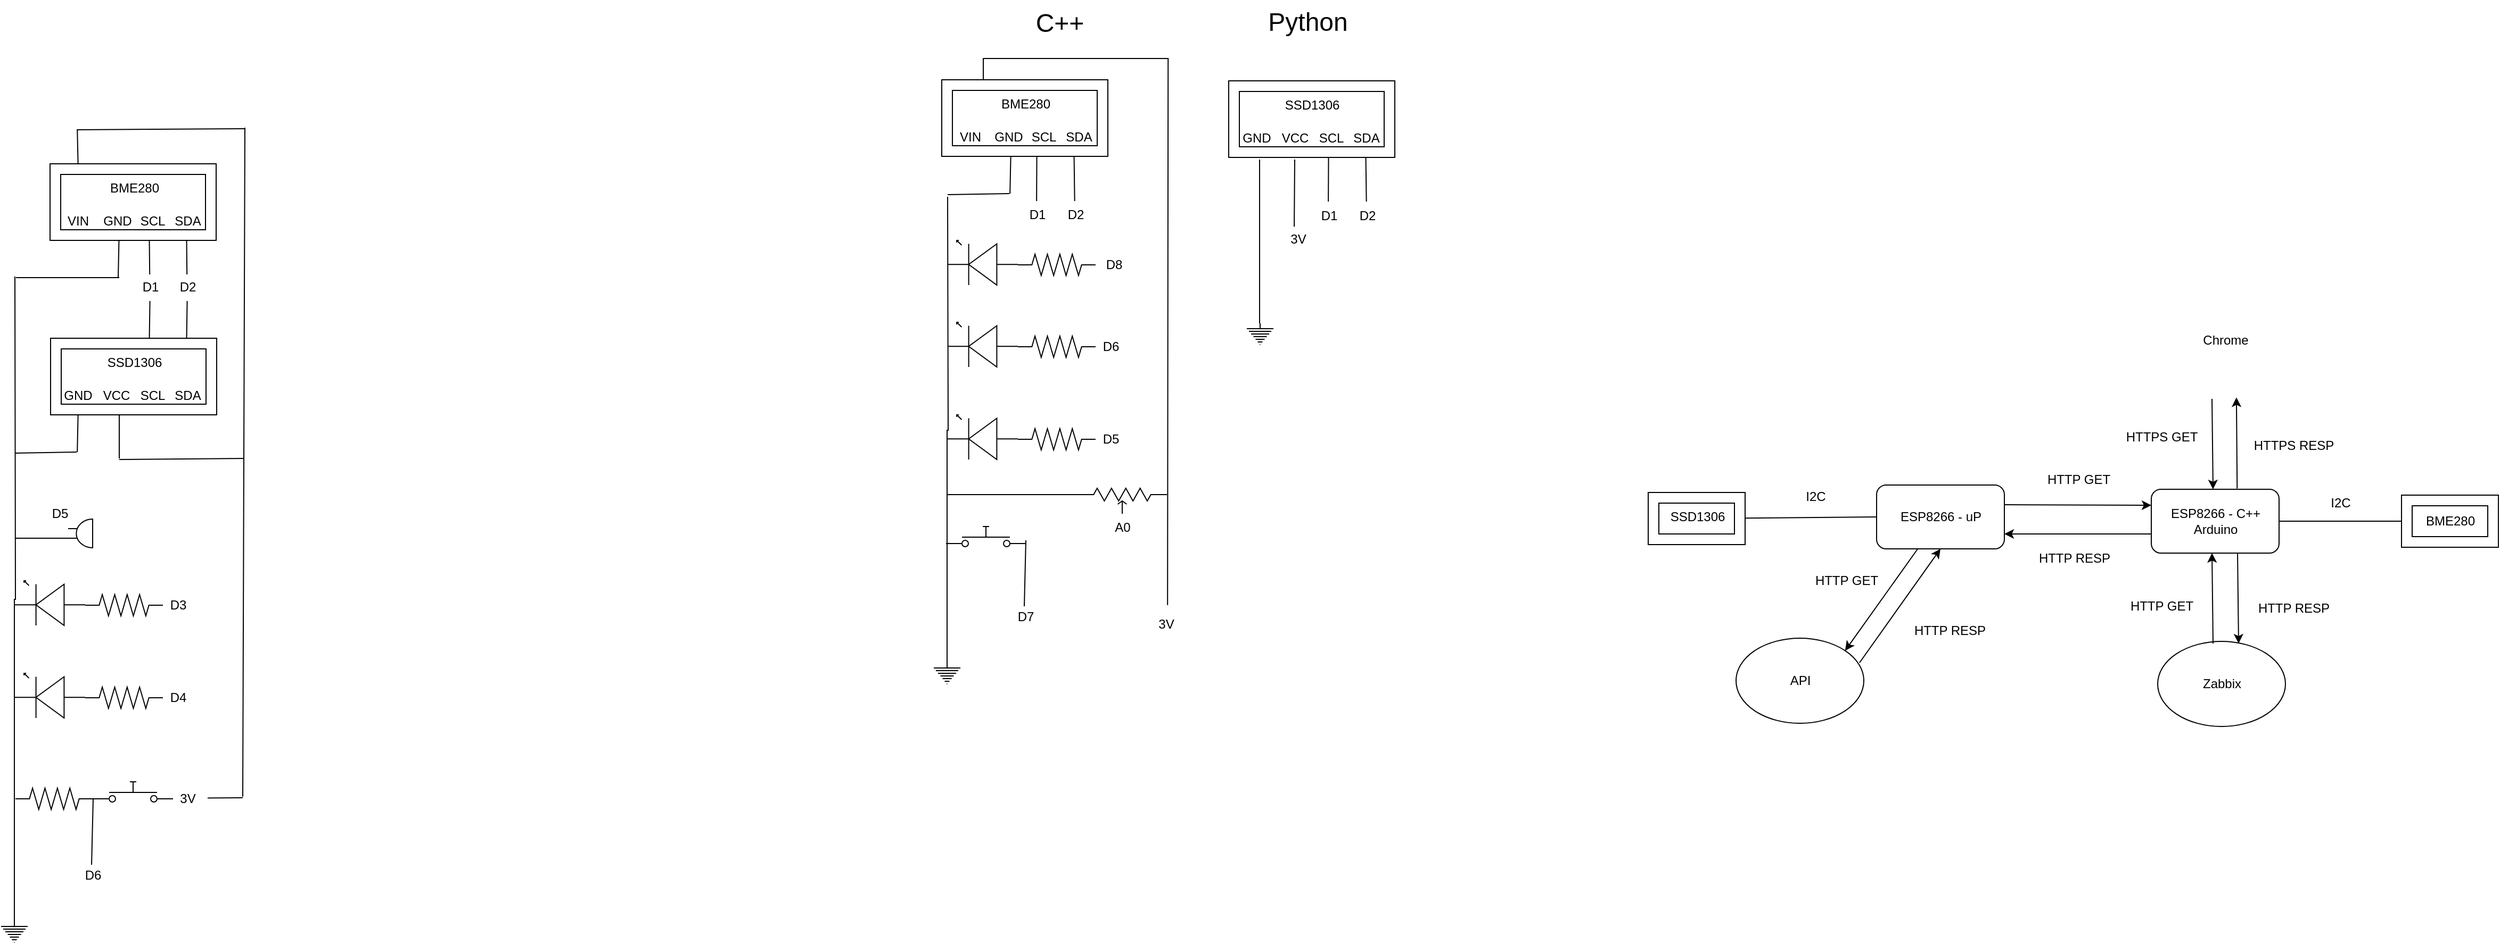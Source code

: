 <mxfile version="22.0.4" type="github" pages="2">
  <diagram name="Page-1" id="lgghI2SxH6OAWCQ2Xz-6">
    <mxGraphModel dx="1818" dy="900" grid="0" gridSize="10" guides="1" tooltips="1" connect="1" arrows="1" fold="1" page="1" pageScale="1" pageWidth="850" pageHeight="1100" math="0" shadow="0">
      <root>
        <mxCell id="0" />
        <mxCell id="1" parent="0" />
        <mxCell id="FiiuQUBPRDf4TyAU9nZG-1" value="" style="pointerEvents=1;verticalLabelPosition=bottom;shadow=0;dashed=0;align=center;html=1;verticalAlign=top;shape=mxgraph.electrical.resistors.resistor_2;" parent="1" vertex="1">
          <mxGeometry x="204.5" y="989" width="73" height="20" as="geometry" />
        </mxCell>
        <mxCell id="FiiuQUBPRDf4TyAU9nZG-2" value="" style="pointerEvents=1;verticalLabelPosition=bottom;shadow=0;dashed=0;align=center;html=1;verticalAlign=top;shape=mxgraph.electrical.resistors.resistor_2;" parent="1" vertex="1">
          <mxGeometry x="270" y="807" width="73" height="20" as="geometry" />
        </mxCell>
        <mxCell id="FiiuQUBPRDf4TyAU9nZG-3" value="" style="pointerEvents=1;verticalLabelPosition=bottom;shadow=0;dashed=0;align=center;html=1;verticalAlign=top;shape=mxgraph.electrical.resistors.resistor_2;" parent="1" vertex="1">
          <mxGeometry x="270" y="894" width="73" height="20" as="geometry" />
        </mxCell>
        <mxCell id="FiiuQUBPRDf4TyAU9nZG-39" style="edgeStyle=orthogonalEdgeStyle;rounded=0;orthogonalLoop=1;jettySize=auto;html=1;endArrow=none;endFill=0;" parent="1" source="FiiuQUBPRDf4TyAU9nZG-5" edge="1">
          <mxGeometry relative="1" as="geometry">
            <mxPoint x="204" y="508" as="targetPoint" />
          </mxGeometry>
        </mxCell>
        <mxCell id="FiiuQUBPRDf4TyAU9nZG-5" value="" style="pointerEvents=1;verticalLabelPosition=bottom;shadow=0;dashed=0;align=center;html=1;verticalAlign=top;shape=mxgraph.electrical.signal_sources.protective_earth;" parent="1" vertex="1">
          <mxGeometry x="191" y="1114" width="25" height="20" as="geometry" />
        </mxCell>
        <mxCell id="FiiuQUBPRDf4TyAU9nZG-7" value="" style="verticalLabelPosition=bottom;shadow=0;dashed=0;align=center;html=1;verticalAlign=top;shape=mxgraph.electrical.opto_electronics.led_1;pointerEvents=1;flipH=1;" parent="1" vertex="1">
          <mxGeometry x="204" y="794" width="66" height="42" as="geometry" />
        </mxCell>
        <mxCell id="FiiuQUBPRDf4TyAU9nZG-8" value="" style="verticalLabelPosition=bottom;shadow=0;dashed=0;align=center;html=1;verticalAlign=top;shape=mxgraph.electrical.opto_electronics.led_1;pointerEvents=1;flipH=1;" parent="1" vertex="1">
          <mxGeometry x="204" y="881" width="66" height="42" as="geometry" />
        </mxCell>
        <mxCell id="FiiuQUBPRDf4TyAU9nZG-9" value="" style="html=1;shape=mxgraph.electrical.electro-mechanical.pushbutton;aspect=fixed;elSwitchState=off;" parent="1" vertex="1">
          <mxGeometry x="277.5" y="983" width="75" height="20" as="geometry" />
        </mxCell>
        <mxCell id="FiiuQUBPRDf4TyAU9nZG-80" style="edgeStyle=orthogonalEdgeStyle;rounded=0;orthogonalLoop=1;jettySize=auto;html=1;exitX=1;exitY=0.665;exitDx=0;exitDy=0;exitPerimeter=0;endArrow=none;endFill=0;" parent="1" source="FiiuQUBPRDf4TyAU9nZG-11" edge="1">
          <mxGeometry relative="1" as="geometry">
            <mxPoint x="204" y="754" as="targetPoint" />
          </mxGeometry>
        </mxCell>
        <mxCell id="FiiuQUBPRDf4TyAU9nZG-11" value="" style="pointerEvents=1;verticalLabelPosition=bottom;shadow=0;dashed=0;align=center;html=1;verticalAlign=top;shape=mxgraph.electrical.electro-mechanical.buzzer;flipH=1;" parent="1" vertex="1">
          <mxGeometry x="254" y="736" width="23" height="27" as="geometry" />
        </mxCell>
        <mxCell id="FiiuQUBPRDf4TyAU9nZG-12" value="" style="verticalLabelPosition=bottom;verticalAlign=top;html=1;shape=mxgraph.basic.frame;dx=10;whiteSpace=wrap;" parent="1" vertex="1">
          <mxGeometry x="237.5" y="566" width="156" height="72" as="geometry" />
        </mxCell>
        <mxCell id="FiiuQUBPRDf4TyAU9nZG-14" value="SSD1306" style="text;html=1;align=center;verticalAlign=middle;resizable=0;points=[];autosize=1;strokeColor=none;fillColor=none;" parent="1" vertex="1">
          <mxGeometry x="281" y="576" width="69" height="26" as="geometry" />
        </mxCell>
        <mxCell id="FiiuQUBPRDf4TyAU9nZG-15" value="GND" style="text;html=1;align=center;verticalAlign=middle;resizable=0;points=[];autosize=1;strokeColor=none;fillColor=none;" parent="1" vertex="1">
          <mxGeometry x="240.5" y="607" width="45" height="26" as="geometry" />
        </mxCell>
        <mxCell id="FiiuQUBPRDf4TyAU9nZG-17" value="VCC" style="text;html=1;align=center;verticalAlign=middle;resizable=0;points=[];autosize=1;strokeColor=none;fillColor=none;" parent="1" vertex="1">
          <mxGeometry x="277.5" y="607" width="43" height="26" as="geometry" />
        </mxCell>
        <mxCell id="FiiuQUBPRDf4TyAU9nZG-18" value="SCL" style="text;html=1;align=center;verticalAlign=middle;resizable=0;points=[];autosize=1;strokeColor=none;fillColor=none;" parent="1" vertex="1">
          <mxGeometry x="312.5" y="607" width="41" height="26" as="geometry" />
        </mxCell>
        <mxCell id="FiiuQUBPRDf4TyAU9nZG-19" value="SDA" style="text;html=1;align=center;verticalAlign=middle;resizable=0;points=[];autosize=1;strokeColor=none;fillColor=none;" parent="1" vertex="1">
          <mxGeometry x="344.5" y="607" width="43" height="26" as="geometry" />
        </mxCell>
        <mxCell id="FiiuQUBPRDf4TyAU9nZG-28" value="" style="verticalLabelPosition=bottom;verticalAlign=top;html=1;shape=mxgraph.basic.frame;dx=10;whiteSpace=wrap;" parent="1" vertex="1">
          <mxGeometry x="237" y="402" width="156" height="72" as="geometry" />
        </mxCell>
        <mxCell id="FiiuQUBPRDf4TyAU9nZG-29" value="BME280" style="text;html=1;align=center;verticalAlign=middle;resizable=0;points=[];autosize=1;strokeColor=none;fillColor=none;" parent="1" vertex="1">
          <mxGeometry x="283.5" y="412" width="64" height="26" as="geometry" />
        </mxCell>
        <mxCell id="FiiuQUBPRDf4TyAU9nZG-30" value="VIN" style="text;html=1;align=center;verticalAlign=middle;resizable=0;points=[];autosize=1;strokeColor=none;fillColor=none;" parent="1" vertex="1">
          <mxGeometry x="244" y="443" width="38" height="26" as="geometry" />
        </mxCell>
        <mxCell id="FiiuQUBPRDf4TyAU9nZG-31" value="GND" style="text;html=1;align=center;verticalAlign=middle;resizable=0;points=[];autosize=1;strokeColor=none;fillColor=none;" parent="1" vertex="1">
          <mxGeometry x="277" y="443" width="45" height="26" as="geometry" />
        </mxCell>
        <mxCell id="FiiuQUBPRDf4TyAU9nZG-32" value="SCL" style="text;html=1;align=center;verticalAlign=middle;resizable=0;points=[];autosize=1;strokeColor=none;fillColor=none;" parent="1" vertex="1">
          <mxGeometry x="312" y="443" width="41" height="26" as="geometry" />
        </mxCell>
        <mxCell id="FiiuQUBPRDf4TyAU9nZG-33" value="SDA" style="text;html=1;align=center;verticalAlign=middle;resizable=0;points=[];autosize=1;strokeColor=none;fillColor=none;" parent="1" vertex="1">
          <mxGeometry x="344" y="443" width="43" height="26" as="geometry" />
        </mxCell>
        <mxCell id="FiiuQUBPRDf4TyAU9nZG-50" value="" style="endArrow=none;html=1;rounded=0;" parent="1" edge="1">
          <mxGeometry width="50" height="50" relative="1" as="geometry">
            <mxPoint x="204" y="674" as="sourcePoint" />
            <mxPoint x="262" y="673" as="targetPoint" />
          </mxGeometry>
        </mxCell>
        <mxCell id="FiiuQUBPRDf4TyAU9nZG-53" value="" style="endArrow=none;html=1;rounded=0;entryX=1;entryY=0.5;entryDx=0;entryDy=0;entryPerimeter=0;" parent="1" target="FiiuQUBPRDf4TyAU9nZG-1" edge="1">
          <mxGeometry width="50" height="50" relative="1" as="geometry">
            <mxPoint x="276" y="1061" as="sourcePoint" />
            <mxPoint x="294" y="1025" as="targetPoint" />
          </mxGeometry>
        </mxCell>
        <mxCell id="FiiuQUBPRDf4TyAU9nZG-54" value="3V" style="text;html=1;align=center;verticalAlign=middle;resizable=0;points=[];autosize=1;strokeColor=none;fillColor=none;" parent="1" vertex="1">
          <mxGeometry x="349" y="986" width="33" height="26" as="geometry" />
        </mxCell>
        <mxCell id="FiiuQUBPRDf4TyAU9nZG-55" value="D6" style="text;html=1;align=center;verticalAlign=middle;resizable=0;points=[];autosize=1;strokeColor=none;fillColor=none;" parent="1" vertex="1">
          <mxGeometry x="260" y="1058" width="33" height="26" as="geometry" />
        </mxCell>
        <mxCell id="FiiuQUBPRDf4TyAU9nZG-56" value="D4" style="text;html=1;align=center;verticalAlign=middle;resizable=0;points=[];autosize=1;strokeColor=none;fillColor=none;" parent="1" vertex="1">
          <mxGeometry x="340" y="891" width="33" height="26" as="geometry" />
        </mxCell>
        <mxCell id="FiiuQUBPRDf4TyAU9nZG-57" value="D3" style="text;html=1;align=center;verticalAlign=middle;resizable=0;points=[];autosize=1;strokeColor=none;fillColor=none;" parent="1" vertex="1">
          <mxGeometry x="340" y="804" width="33" height="26" as="geometry" />
        </mxCell>
        <mxCell id="FiiuQUBPRDf4TyAU9nZG-58" value="D5" style="text;html=1;align=center;verticalAlign=middle;resizable=0;points=[];autosize=1;strokeColor=none;fillColor=none;" parent="1" vertex="1">
          <mxGeometry x="229" y="718" width="33" height="26" as="geometry" />
        </mxCell>
        <mxCell id="FiiuQUBPRDf4TyAU9nZG-59" value="" style="endArrow=none;html=1;rounded=0;entryX=0.158;entryY=1.007;entryDx=0;entryDy=0;entryPerimeter=0;exitX=0.488;exitY=0.037;exitDx=0;exitDy=0;exitPerimeter=0;" parent="1" source="FiiuQUBPRDf4TyAU9nZG-65" edge="1">
          <mxGeometry width="50" height="50" relative="1" as="geometry">
            <mxPoint x="365" y="513" as="sourcePoint" />
            <mxPoint x="365.27" y="473.93" as="targetPoint" />
          </mxGeometry>
        </mxCell>
        <mxCell id="FiiuQUBPRDf4TyAU9nZG-60" value="" style="endArrow=none;html=1;rounded=0;" parent="1" edge="1">
          <mxGeometry width="50" height="50" relative="1" as="geometry">
            <mxPoint x="302" y="680" as="sourcePoint" />
            <mxPoint x="419" y="679" as="targetPoint" />
          </mxGeometry>
        </mxCell>
        <mxCell id="FiiuQUBPRDf4TyAU9nZG-61" value="" style="endArrow=none;html=1;rounded=0;" parent="1" edge="1">
          <mxGeometry width="50" height="50" relative="1" as="geometry">
            <mxPoint x="418" y="997" as="sourcePoint" />
            <mxPoint x="420" y="368" as="targetPoint" />
          </mxGeometry>
        </mxCell>
        <mxCell id="FiiuQUBPRDf4TyAU9nZG-62" value="" style="endArrow=none;html=1;rounded=0;exitX=1.091;exitY=0.471;exitDx=0;exitDy=0;exitPerimeter=0;" parent="1" source="FiiuQUBPRDf4TyAU9nZG-54" edge="1">
          <mxGeometry width="50" height="50" relative="1" as="geometry">
            <mxPoint x="397" y="1013" as="sourcePoint" />
            <mxPoint x="418" y="998" as="targetPoint" />
          </mxGeometry>
        </mxCell>
        <mxCell id="FiiuQUBPRDf4TyAU9nZG-64" value="" style="endArrow=none;html=1;rounded=0;" parent="1" target="FiiuQUBPRDf4TyAU9nZG-65" edge="1">
          <mxGeometry width="50" height="50" relative="1" as="geometry">
            <mxPoint x="365.27" y="566" as="sourcePoint" />
            <mxPoint x="366" y="538" as="targetPoint" />
          </mxGeometry>
        </mxCell>
        <mxCell id="FiiuQUBPRDf4TyAU9nZG-65" value="D2" style="text;html=1;align=center;verticalAlign=middle;resizable=0;points=[];autosize=1;strokeColor=none;fillColor=none;" parent="1" vertex="1">
          <mxGeometry x="349.5" y="505" width="33" height="26" as="geometry" />
        </mxCell>
        <mxCell id="FiiuQUBPRDf4TyAU9nZG-69" value="" style="endArrow=none;html=1;rounded=0;entryX=0.158;entryY=1.007;entryDx=0;entryDy=0;entryPerimeter=0;exitX=0.488;exitY=0.037;exitDx=0;exitDy=0;exitPerimeter=0;" parent="1" source="FiiuQUBPRDf4TyAU9nZG-71" edge="1">
          <mxGeometry width="50" height="50" relative="1" as="geometry">
            <mxPoint x="330" y="513" as="sourcePoint" />
            <mxPoint x="330.27" y="473.93" as="targetPoint" />
          </mxGeometry>
        </mxCell>
        <mxCell id="FiiuQUBPRDf4TyAU9nZG-70" value="" style="endArrow=none;html=1;rounded=0;" parent="1" target="FiiuQUBPRDf4TyAU9nZG-71" edge="1">
          <mxGeometry width="50" height="50" relative="1" as="geometry">
            <mxPoint x="330.27" y="566" as="sourcePoint" />
            <mxPoint x="331" y="538" as="targetPoint" />
          </mxGeometry>
        </mxCell>
        <mxCell id="FiiuQUBPRDf4TyAU9nZG-71" value="D1" style="text;html=1;align=center;verticalAlign=middle;resizable=0;points=[];autosize=1;strokeColor=none;fillColor=none;" parent="1" vertex="1">
          <mxGeometry x="314.5" y="505" width="33" height="26" as="geometry" />
        </mxCell>
        <mxCell id="FiiuQUBPRDf4TyAU9nZG-72" value="" style="endArrow=none;html=1;rounded=0;" parent="1" edge="1">
          <mxGeometry width="50" height="50" relative="1" as="geometry">
            <mxPoint x="262.58" y="673" as="sourcePoint" />
            <mxPoint x="263.31" y="638" as="targetPoint" />
          </mxGeometry>
        </mxCell>
        <mxCell id="FiiuQUBPRDf4TyAU9nZG-73" value="" style="endArrow=none;html=1;rounded=0;" parent="1" edge="1">
          <mxGeometry width="50" height="50" relative="1" as="geometry">
            <mxPoint x="301" y="509" as="sourcePoint" />
            <mxPoint x="301.73" y="474" as="targetPoint" />
          </mxGeometry>
        </mxCell>
        <mxCell id="FiiuQUBPRDf4TyAU9nZG-74" value="" style="endArrow=none;html=1;rounded=0;entryX=0.158;entryY=1.007;entryDx=0;entryDy=0;entryPerimeter=0;" parent="1" edge="1">
          <mxGeometry width="50" height="50" relative="1" as="geometry">
            <mxPoint x="302" y="679" as="sourcePoint" />
            <mxPoint x="302" y="638" as="targetPoint" />
          </mxGeometry>
        </mxCell>
        <mxCell id="FiiuQUBPRDf4TyAU9nZG-77" value="" style="endArrow=none;html=1;rounded=0;" parent="1" edge="1">
          <mxGeometry width="50" height="50" relative="1" as="geometry">
            <mxPoint x="205" y="509" as="sourcePoint" />
            <mxPoint x="302" y="509" as="targetPoint" />
          </mxGeometry>
        </mxCell>
        <mxCell id="FiiuQUBPRDf4TyAU9nZG-78" value="" style="endArrow=none;html=1;rounded=0;entryX=0.158;entryY=1.007;entryDx=0;entryDy=0;entryPerimeter=0;exitX=0.488;exitY=0.037;exitDx=0;exitDy=0;exitPerimeter=0;" parent="1" edge="1">
          <mxGeometry width="50" height="50" relative="1" as="geometry">
            <mxPoint x="263.33" y="402" as="sourcePoint" />
            <mxPoint x="262.6" y="369.93" as="targetPoint" />
          </mxGeometry>
        </mxCell>
        <mxCell id="FiiuQUBPRDf4TyAU9nZG-79" value="" style="endArrow=none;html=1;rounded=0;" parent="1" edge="1">
          <mxGeometry width="50" height="50" relative="1" as="geometry">
            <mxPoint x="262" y="370" as="sourcePoint" />
            <mxPoint x="420" y="369" as="targetPoint" />
          </mxGeometry>
        </mxCell>
        <mxCell id="IBue0bvTDDikpx1XP0K_-2" value="" style="pointerEvents=1;verticalLabelPosition=bottom;shadow=0;dashed=0;align=center;html=1;verticalAlign=top;shape=mxgraph.electrical.resistors.resistor_2;" parent="1" vertex="1">
          <mxGeometry x="1146" y="564" width="73" height="20" as="geometry" />
        </mxCell>
        <mxCell id="IBue0bvTDDikpx1XP0K_-3" value="" style="pointerEvents=1;verticalLabelPosition=bottom;shadow=0;dashed=0;align=center;html=1;verticalAlign=top;shape=mxgraph.electrical.resistors.resistor_2;" parent="1" vertex="1">
          <mxGeometry x="1146" y="651" width="73" height="20" as="geometry" />
        </mxCell>
        <mxCell id="IBue0bvTDDikpx1XP0K_-4" style="edgeStyle=orthogonalEdgeStyle;rounded=0;orthogonalLoop=1;jettySize=auto;html=1;endArrow=none;endFill=0;" parent="1" source="IBue0bvTDDikpx1XP0K_-5" edge="1">
          <mxGeometry relative="1" as="geometry">
            <mxPoint x="1080" y="433" as="targetPoint" />
          </mxGeometry>
        </mxCell>
        <mxCell id="IBue0bvTDDikpx1XP0K_-5" value="" style="pointerEvents=1;verticalLabelPosition=bottom;shadow=0;dashed=0;align=center;html=1;verticalAlign=top;shape=mxgraph.electrical.signal_sources.protective_earth;" parent="1" vertex="1">
          <mxGeometry x="1067" y="871" width="25" height="20" as="geometry" />
        </mxCell>
        <mxCell id="IBue0bvTDDikpx1XP0K_-6" value="" style="verticalLabelPosition=bottom;shadow=0;dashed=0;align=center;html=1;verticalAlign=top;shape=mxgraph.electrical.opto_electronics.led_1;pointerEvents=1;flipH=1;" parent="1" vertex="1">
          <mxGeometry x="1080" y="551" width="66" height="42" as="geometry" />
        </mxCell>
        <mxCell id="IBue0bvTDDikpx1XP0K_-7" value="" style="verticalLabelPosition=bottom;shadow=0;dashed=0;align=center;html=1;verticalAlign=top;shape=mxgraph.electrical.opto_electronics.led_1;pointerEvents=1;flipH=1;" parent="1" vertex="1">
          <mxGeometry x="1080" y="638" width="66" height="42" as="geometry" />
        </mxCell>
        <mxCell id="IBue0bvTDDikpx1XP0K_-8" value="" style="html=1;shape=mxgraph.electrical.electro-mechanical.pushbutton;aspect=fixed;elSwitchState=off;" parent="1" vertex="1">
          <mxGeometry x="1078.5" y="743" width="75" height="20" as="geometry" />
        </mxCell>
        <mxCell id="IBue0bvTDDikpx1XP0K_-11" value="" style="verticalLabelPosition=bottom;verticalAlign=top;html=1;shape=mxgraph.basic.frame;dx=10;whiteSpace=wrap;" parent="1" vertex="1">
          <mxGeometry x="1344" y="324" width="156" height="72" as="geometry" />
        </mxCell>
        <mxCell id="IBue0bvTDDikpx1XP0K_-12" value="SSD1306" style="text;html=1;align=center;verticalAlign=middle;resizable=0;points=[];autosize=1;strokeColor=none;fillColor=none;" parent="1" vertex="1">
          <mxGeometry x="1387.5" y="334" width="69" height="26" as="geometry" />
        </mxCell>
        <mxCell id="IBue0bvTDDikpx1XP0K_-13" value="GND" style="text;html=1;align=center;verticalAlign=middle;resizable=0;points=[];autosize=1;strokeColor=none;fillColor=none;" parent="1" vertex="1">
          <mxGeometry x="1347" y="365" width="45" height="26" as="geometry" />
        </mxCell>
        <mxCell id="IBue0bvTDDikpx1XP0K_-61" style="rounded=0;orthogonalLoop=1;jettySize=auto;html=1;endArrow=none;endFill=0;entryX=0.41;entryY=0.045;entryDx=0;entryDy=0;entryPerimeter=0;" parent="1" target="IBue0bvTDDikpx1XP0K_-62" edge="1">
          <mxGeometry relative="1" as="geometry">
            <mxPoint x="1405.5" y="731.714" as="targetPoint" />
            <mxPoint x="1406" y="398" as="sourcePoint" />
          </mxGeometry>
        </mxCell>
        <mxCell id="IBue0bvTDDikpx1XP0K_-14" value="VCC" style="text;html=1;align=center;verticalAlign=middle;resizable=0;points=[];autosize=1;strokeColor=none;fillColor=none;" parent="1" vertex="1">
          <mxGeometry x="1384" y="365" width="43" height="26" as="geometry" />
        </mxCell>
        <mxCell id="IBue0bvTDDikpx1XP0K_-15" value="SCL" style="text;html=1;align=center;verticalAlign=middle;resizable=0;points=[];autosize=1;strokeColor=none;fillColor=none;" parent="1" vertex="1">
          <mxGeometry x="1419" y="365" width="41" height="26" as="geometry" />
        </mxCell>
        <mxCell id="IBue0bvTDDikpx1XP0K_-16" value="SDA" style="text;html=1;align=center;verticalAlign=middle;resizable=0;points=[];autosize=1;strokeColor=none;fillColor=none;" parent="1" vertex="1">
          <mxGeometry x="1451" y="365" width="43" height="26" as="geometry" />
        </mxCell>
        <mxCell id="IBue0bvTDDikpx1XP0K_-49" style="edgeStyle=orthogonalEdgeStyle;rounded=0;orthogonalLoop=1;jettySize=auto;html=1;exitX=0;exitY=0;exitDx=39;exitDy=0;exitPerimeter=0;endArrow=none;endFill=0;" parent="1" source="IBue0bvTDDikpx1XP0K_-17" edge="1">
          <mxGeometry relative="1" as="geometry">
            <mxPoint x="1286.571" y="816.857" as="targetPoint" />
          </mxGeometry>
        </mxCell>
        <mxCell id="IBue0bvTDDikpx1XP0K_-17" value="" style="verticalLabelPosition=bottom;verticalAlign=top;html=1;shape=mxgraph.basic.frame;dx=10;whiteSpace=wrap;" parent="1" vertex="1">
          <mxGeometry x="1074.5" y="323" width="156" height="72" as="geometry" />
        </mxCell>
        <mxCell id="IBue0bvTDDikpx1XP0K_-18" value="BME280" style="text;html=1;align=center;verticalAlign=middle;resizable=0;points=[];autosize=1;strokeColor=none;fillColor=none;" parent="1" vertex="1">
          <mxGeometry x="1121" y="333" width="64" height="26" as="geometry" />
        </mxCell>
        <mxCell id="IBue0bvTDDikpx1XP0K_-19" value="VIN" style="text;html=1;align=center;verticalAlign=middle;resizable=0;points=[];autosize=1;strokeColor=none;fillColor=none;" parent="1" vertex="1">
          <mxGeometry x="1081.5" y="364" width="38" height="26" as="geometry" />
        </mxCell>
        <mxCell id="IBue0bvTDDikpx1XP0K_-20" value="GND" style="text;html=1;align=center;verticalAlign=middle;resizable=0;points=[];autosize=1;strokeColor=none;fillColor=none;" parent="1" vertex="1">
          <mxGeometry x="1114.5" y="364" width="45" height="26" as="geometry" />
        </mxCell>
        <mxCell id="IBue0bvTDDikpx1XP0K_-21" value="SCL" style="text;html=1;align=center;verticalAlign=middle;resizable=0;points=[];autosize=1;strokeColor=none;fillColor=none;" parent="1" vertex="1">
          <mxGeometry x="1149.5" y="364" width="41" height="26" as="geometry" />
        </mxCell>
        <mxCell id="IBue0bvTDDikpx1XP0K_-22" value="SDA" style="text;html=1;align=center;verticalAlign=middle;resizable=0;points=[];autosize=1;strokeColor=none;fillColor=none;" parent="1" vertex="1">
          <mxGeometry x="1181.5" y="364" width="43" height="26" as="geometry" />
        </mxCell>
        <mxCell id="IBue0bvTDDikpx1XP0K_-23" value="" style="endArrow=none;html=1;rounded=0;" parent="1" edge="1">
          <mxGeometry width="50" height="50" relative="1" as="geometry">
            <mxPoint x="1080" y="431" as="sourcePoint" />
            <mxPoint x="1138" y="430" as="targetPoint" />
          </mxGeometry>
        </mxCell>
        <mxCell id="IBue0bvTDDikpx1XP0K_-24" value="" style="endArrow=none;html=1;rounded=0;entryX=1;entryY=0.5;entryDx=0;entryDy=0;entryPerimeter=0;" parent="1" edge="1">
          <mxGeometry width="50" height="50" relative="1" as="geometry">
            <mxPoint x="1152" y="818" as="sourcePoint" />
            <mxPoint x="1153.5" y="756.0" as="targetPoint" />
          </mxGeometry>
        </mxCell>
        <mxCell id="IBue0bvTDDikpx1XP0K_-26" value="D7" style="text;html=1;align=center;verticalAlign=middle;resizable=0;points=[];autosize=1;strokeColor=none;fillColor=none;" parent="1" vertex="1">
          <mxGeometry x="1136" y="815" width="33" height="26" as="geometry" />
        </mxCell>
        <mxCell id="IBue0bvTDDikpx1XP0K_-27" value="D5" style="text;html=1;align=center;verticalAlign=middle;resizable=0;points=[];autosize=1;strokeColor=none;fillColor=none;" parent="1" vertex="1">
          <mxGeometry x="1216" y="648" width="33" height="26" as="geometry" />
        </mxCell>
        <mxCell id="IBue0bvTDDikpx1XP0K_-28" value="D6" style="text;html=1;align=center;verticalAlign=middle;resizable=0;points=[];autosize=1;strokeColor=none;fillColor=none;" parent="1" vertex="1">
          <mxGeometry x="1216" y="561" width="33" height="26" as="geometry" />
        </mxCell>
        <mxCell id="IBue0bvTDDikpx1XP0K_-34" value="" style="endArrow=none;html=1;rounded=0;" parent="1" target="IBue0bvTDDikpx1XP0K_-35" edge="1">
          <mxGeometry width="50" height="50" relative="1" as="geometry">
            <mxPoint x="1198.77" y="395" as="sourcePoint" />
            <mxPoint x="1199.5" y="367" as="targetPoint" />
          </mxGeometry>
        </mxCell>
        <mxCell id="IBue0bvTDDikpx1XP0K_-35" value="D2" style="text;html=1;align=center;verticalAlign=middle;resizable=0;points=[];autosize=1;strokeColor=none;fillColor=none;" parent="1" vertex="1">
          <mxGeometry x="1183" y="437" width="33" height="26" as="geometry" />
        </mxCell>
        <mxCell id="IBue0bvTDDikpx1XP0K_-37" value="" style="endArrow=none;html=1;rounded=0;" parent="1" target="IBue0bvTDDikpx1XP0K_-38" edge="1">
          <mxGeometry width="50" height="50" relative="1" as="geometry">
            <mxPoint x="1163.77" y="395" as="sourcePoint" />
            <mxPoint x="1164.5" y="367" as="targetPoint" />
          </mxGeometry>
        </mxCell>
        <mxCell id="IBue0bvTDDikpx1XP0K_-38" value="D1" style="text;html=1;align=center;verticalAlign=middle;resizable=0;points=[];autosize=1;strokeColor=none;fillColor=none;" parent="1" vertex="1">
          <mxGeometry x="1147" y="437" width="33" height="26" as="geometry" />
        </mxCell>
        <mxCell id="IBue0bvTDDikpx1XP0K_-39" value="" style="endArrow=none;html=1;rounded=0;" parent="1" edge="1">
          <mxGeometry width="50" height="50" relative="1" as="geometry">
            <mxPoint x="1138.58" y="430" as="sourcePoint" />
            <mxPoint x="1139.31" y="395" as="targetPoint" />
          </mxGeometry>
        </mxCell>
        <mxCell id="IBue0bvTDDikpx1XP0K_-45" value="&lt;font style=&quot;font-size: 24px;&quot;&gt;Python&lt;/font&gt;" style="text;html=1;align=center;verticalAlign=middle;resizable=0;points=[];autosize=1;strokeColor=none;fillColor=none;" parent="1" vertex="1">
          <mxGeometry x="1371" y="248" width="93" height="41" as="geometry" />
        </mxCell>
        <mxCell id="IBue0bvTDDikpx1XP0K_-46" value="" style="pointerEvents=1;verticalLabelPosition=bottom;shadow=0;dashed=0;align=center;html=1;verticalAlign=top;shape=mxgraph.electrical.resistors.resistor_2;" parent="1" vertex="1">
          <mxGeometry x="1146" y="487" width="73" height="20" as="geometry" />
        </mxCell>
        <mxCell id="IBue0bvTDDikpx1XP0K_-47" value="" style="verticalLabelPosition=bottom;shadow=0;dashed=0;align=center;html=1;verticalAlign=top;shape=mxgraph.electrical.opto_electronics.led_1;pointerEvents=1;flipH=1;" parent="1" vertex="1">
          <mxGeometry x="1080" y="474" width="66" height="42" as="geometry" />
        </mxCell>
        <mxCell id="IBue0bvTDDikpx1XP0K_-48" value="D8" style="text;html=1;align=center;verticalAlign=middle;resizable=0;points=[];autosize=1;strokeColor=none;fillColor=none;" parent="1" vertex="1">
          <mxGeometry x="1219" y="484" width="33" height="26" as="geometry" />
        </mxCell>
        <mxCell id="IBue0bvTDDikpx1XP0K_-50" value="3V" style="text;html=1;align=center;verticalAlign=middle;resizable=0;points=[];autosize=1;strokeColor=none;fillColor=none;" parent="1" vertex="1">
          <mxGeometry x="1268" y="822" width="33" height="26" as="geometry" />
        </mxCell>
        <mxCell id="IBue0bvTDDikpx1XP0K_-52" value="&lt;font style=&quot;font-size: 24px;&quot;&gt;C++&lt;/font&gt;" style="text;html=1;align=center;verticalAlign=middle;resizable=0;points=[];autosize=1;strokeColor=none;fillColor=none;" parent="1" vertex="1">
          <mxGeometry x="1153.5" y="249" width="63" height="41" as="geometry" />
        </mxCell>
        <mxCell id="IBue0bvTDDikpx1XP0K_-53" style="edgeStyle=orthogonalEdgeStyle;rounded=0;orthogonalLoop=1;jettySize=auto;html=1;endArrow=none;endFill=0;" parent="1" source="IBue0bvTDDikpx1XP0K_-54" edge="1">
          <mxGeometry relative="1" as="geometry">
            <mxPoint x="1373" y="398" as="targetPoint" />
          </mxGeometry>
        </mxCell>
        <mxCell id="IBue0bvTDDikpx1XP0K_-54" value="" style="pointerEvents=1;verticalLabelPosition=bottom;shadow=0;dashed=0;align=center;html=1;verticalAlign=top;shape=mxgraph.electrical.signal_sources.protective_earth;" parent="1" vertex="1">
          <mxGeometry x="1361" y="552" width="25" height="20" as="geometry" />
        </mxCell>
        <mxCell id="IBue0bvTDDikpx1XP0K_-57" value="" style="endArrow=none;html=1;rounded=0;" parent="1" target="IBue0bvTDDikpx1XP0K_-58" edge="1">
          <mxGeometry width="50" height="50" relative="1" as="geometry">
            <mxPoint x="1472.77" y="395.5" as="sourcePoint" />
            <mxPoint x="1473.5" y="367.5" as="targetPoint" />
          </mxGeometry>
        </mxCell>
        <mxCell id="IBue0bvTDDikpx1XP0K_-58" value="D2" style="text;html=1;align=center;verticalAlign=middle;resizable=0;points=[];autosize=1;strokeColor=none;fillColor=none;" parent="1" vertex="1">
          <mxGeometry x="1457" y="437.5" width="33" height="26" as="geometry" />
        </mxCell>
        <mxCell id="IBue0bvTDDikpx1XP0K_-59" value="" style="endArrow=none;html=1;rounded=0;" parent="1" target="IBue0bvTDDikpx1XP0K_-60" edge="1">
          <mxGeometry width="50" height="50" relative="1" as="geometry">
            <mxPoint x="1437.77" y="395.5" as="sourcePoint" />
            <mxPoint x="1438.5" y="367.5" as="targetPoint" />
          </mxGeometry>
        </mxCell>
        <mxCell id="IBue0bvTDDikpx1XP0K_-60" value="D1" style="text;html=1;align=center;verticalAlign=middle;resizable=0;points=[];autosize=1;strokeColor=none;fillColor=none;" parent="1" vertex="1">
          <mxGeometry x="1421" y="437.5" width="33" height="26" as="geometry" />
        </mxCell>
        <mxCell id="IBue0bvTDDikpx1XP0K_-62" value="3V" style="text;html=1;align=center;verticalAlign=middle;resizable=0;points=[];autosize=1;strokeColor=none;fillColor=none;" parent="1" vertex="1">
          <mxGeometry x="1392" y="460" width="33" height="26" as="geometry" />
        </mxCell>
        <mxCell id="IBue0bvTDDikpx1XP0K_-65" style="edgeStyle=orthogonalEdgeStyle;rounded=0;orthogonalLoop=1;jettySize=auto;html=1;exitX=0;exitY=0.25;exitDx=0;exitDy=0;exitPerimeter=0;endArrow=none;endFill=0;" parent="1" source="IBue0bvTDDikpx1XP0K_-63" edge="1">
          <mxGeometry relative="1" as="geometry">
            <mxPoint x="1079.25" y="712.939" as="targetPoint" />
          </mxGeometry>
        </mxCell>
        <mxCell id="IBue0bvTDDikpx1XP0K_-63" value="" style="pointerEvents=1;verticalLabelPosition=bottom;shadow=0;dashed=0;align=center;html=1;verticalAlign=top;shape=mxgraph.electrical.resistors.potentiometer_2;" parent="1" vertex="1">
          <mxGeometry x="1202" y="707" width="84" height="24" as="geometry" />
        </mxCell>
        <mxCell id="IBue0bvTDDikpx1XP0K_-66" value="A0" style="text;html=1;align=center;verticalAlign=middle;resizable=0;points=[];autosize=1;strokeColor=none;fillColor=none;" parent="1" vertex="1">
          <mxGeometry x="1227.5" y="731" width="33" height="26" as="geometry" />
        </mxCell>
        <mxCell id="IBue0bvTDDikpx1XP0K_-84" style="rounded=0;orthogonalLoop=1;jettySize=auto;html=1;entryX=0;entryY=0.5;entryDx=0;entryDy=0;endArrow=none;endFill=0;" parent="1" source="IBue0bvTDDikpx1XP0K_-73" target="IBue0bvTDDikpx1XP0K_-83" edge="1">
          <mxGeometry relative="1" as="geometry" />
        </mxCell>
        <mxCell id="IBue0bvTDDikpx1XP0K_-73" value="" style="verticalLabelPosition=bottom;verticalAlign=top;html=1;shape=mxgraph.basic.frame;dx=10;whiteSpace=wrap;" parent="1" vertex="1">
          <mxGeometry x="1738" y="711" width="91" height="49" as="geometry" />
        </mxCell>
        <mxCell id="IBue0bvTDDikpx1XP0K_-74" value="SSD1306" style="text;html=1;align=center;verticalAlign=middle;resizable=0;points=[];autosize=1;strokeColor=none;fillColor=none;" parent="1" vertex="1">
          <mxGeometry x="1749" y="721" width="69" height="26" as="geometry" />
        </mxCell>
        <mxCell id="IBue0bvTDDikpx1XP0K_-87" style="rounded=0;orthogonalLoop=1;jettySize=auto;html=1;entryX=1;entryY=0;entryDx=0;entryDy=0;" parent="1" source="IBue0bvTDDikpx1XP0K_-83" target="IBue0bvTDDikpx1XP0K_-85" edge="1">
          <mxGeometry relative="1" as="geometry" />
        </mxCell>
        <mxCell id="IBue0bvTDDikpx1XP0K_-83" value="ESP8266 - uP" style="rounded=1;whiteSpace=wrap;html=1;" parent="1" vertex="1">
          <mxGeometry x="1952.5" y="704" width="120" height="60" as="geometry" />
        </mxCell>
        <mxCell id="IBue0bvTDDikpx1XP0K_-88" style="rounded=0;orthogonalLoop=1;jettySize=auto;html=1;entryX=0.5;entryY=1;entryDx=0;entryDy=0;exitX=0.966;exitY=0.289;exitDx=0;exitDy=0;exitPerimeter=0;" parent="1" source="IBue0bvTDDikpx1XP0K_-85" target="IBue0bvTDDikpx1XP0K_-83" edge="1">
          <mxGeometry relative="1" as="geometry" />
        </mxCell>
        <mxCell id="IBue0bvTDDikpx1XP0K_-85" value="API" style="ellipse;whiteSpace=wrap;html=1;" parent="1" vertex="1">
          <mxGeometry x="1820.5" y="848" width="120" height="80" as="geometry" />
        </mxCell>
        <mxCell id="IBue0bvTDDikpx1XP0K_-86" value="I2C" style="text;html=1;align=center;verticalAlign=middle;resizable=0;points=[];autosize=1;strokeColor=none;fillColor=none;" parent="1" vertex="1">
          <mxGeometry x="1876.5" y="702" width="37" height="26" as="geometry" />
        </mxCell>
        <mxCell id="IBue0bvTDDikpx1XP0K_-89" value="HTTP GET" style="text;html=1;align=center;verticalAlign=middle;resizable=0;points=[];autosize=1;strokeColor=none;fillColor=none;" parent="1" vertex="1">
          <mxGeometry x="1885.5" y="781" width="77" height="26" as="geometry" />
        </mxCell>
        <mxCell id="IBue0bvTDDikpx1XP0K_-90" value="HTTP RESP" style="text;html=1;align=center;verticalAlign=middle;resizable=0;points=[];autosize=1;strokeColor=none;fillColor=none;" parent="1" vertex="1">
          <mxGeometry x="1978.5" y="828" width="85" height="26" as="geometry" />
        </mxCell>
        <mxCell id="IBue0bvTDDikpx1XP0K_-93" value="ESP8266 - C++&lt;br&gt;Arduino" style="rounded=1;whiteSpace=wrap;html=1;" parent="1" vertex="1">
          <mxGeometry x="2210.5" y="708" width="120" height="60" as="geometry" />
        </mxCell>
        <mxCell id="IBue0bvTDDikpx1XP0K_-95" value="" style="endArrow=classic;html=1;rounded=0;entryX=0;entryY=0.25;entryDx=0;entryDy=0;exitX=1.004;exitY=0.309;exitDx=0;exitDy=0;exitPerimeter=0;" parent="1" source="IBue0bvTDDikpx1XP0K_-83" target="IBue0bvTDDikpx1XP0K_-93" edge="1">
          <mxGeometry width="50" height="50" relative="1" as="geometry">
            <mxPoint x="2076.5" y="723" as="sourcePoint" />
            <mxPoint x="2210.5" y="863" as="targetPoint" />
          </mxGeometry>
        </mxCell>
        <mxCell id="IBue0bvTDDikpx1XP0K_-96" value="" style="endArrow=none;html=1;rounded=0;entryX=0;entryY=0.25;entryDx=0;entryDy=0;exitX=1.004;exitY=0.309;exitDx=0;exitDy=0;exitPerimeter=0;endFill=0;startArrow=classic;startFill=1;" parent="1" edge="1">
          <mxGeometry width="50" height="50" relative="1" as="geometry">
            <mxPoint x="2072.5" y="750" as="sourcePoint" />
            <mxPoint x="2210.5" y="750" as="targetPoint" />
          </mxGeometry>
        </mxCell>
        <mxCell id="IBue0bvTDDikpx1XP0K_-97" value="HTTP GET" style="text;html=1;align=center;verticalAlign=middle;resizable=0;points=[];autosize=1;strokeColor=none;fillColor=none;" parent="1" vertex="1">
          <mxGeometry x="2103.5" y="686" width="77" height="26" as="geometry" />
        </mxCell>
        <mxCell id="IBue0bvTDDikpx1XP0K_-98" value="HTTP RESP" style="text;html=1;align=center;verticalAlign=middle;resizable=0;points=[];autosize=1;strokeColor=none;fillColor=none;" parent="1" vertex="1">
          <mxGeometry x="2095.5" y="760" width="85" height="26" as="geometry" />
        </mxCell>
        <mxCell id="IBue0bvTDDikpx1XP0K_-101" value="" style="shape=image;html=1;verticalAlign=top;verticalLabelPosition=bottom;labelBackgroundColor=#ffffff;imageAspect=0;aspect=fixed;image=https://cdn4.iconfinder.com/data/icons/48-bubbles/48/29.Mac-128.png;strokeWidth=0;imageBackground=none;fontSize=9;fontColor=default;" parent="1" vertex="1">
          <mxGeometry x="2232.5" y="531" width="95" height="95" as="geometry" />
        </mxCell>
        <mxCell id="IBue0bvTDDikpx1XP0K_-105" value="Chrome" style="text;html=1;align=center;verticalAlign=middle;resizable=0;points=[];autosize=1;strokeColor=none;fillColor=none;" parent="1" vertex="1">
          <mxGeometry x="2249.5" y="555" width="61" height="26" as="geometry" />
        </mxCell>
        <mxCell id="IBue0bvTDDikpx1XP0K_-106" value="" style="endArrow=classic;html=1;rounded=0;entryX=0.61;entryY=0.954;entryDx=0;entryDy=0;entryPerimeter=0;exitX=0.672;exitY=-0.012;exitDx=0;exitDy=0;exitPerimeter=0;" parent="1" source="IBue0bvTDDikpx1XP0K_-93" target="IBue0bvTDDikpx1XP0K_-101" edge="1">
          <mxGeometry width="50" height="50" relative="1" as="geometry">
            <mxPoint x="2287.5" y="701" as="sourcePoint" />
            <mxPoint x="2349.5" y="915" as="targetPoint" />
          </mxGeometry>
        </mxCell>
        <mxCell id="IBue0bvTDDikpx1XP0K_-108" value="" style="endArrow=none;html=1;rounded=0;entryX=0.61;entryY=0.954;entryDx=0;entryDy=0;entryPerimeter=0;exitX=0.672;exitY=-0.012;exitDx=0;exitDy=0;exitPerimeter=0;endFill=0;startArrow=classic;startFill=1;" parent="1" edge="1">
          <mxGeometry width="50" height="50" relative="1" as="geometry">
            <mxPoint x="2268.5" y="708" as="sourcePoint" />
            <mxPoint x="2267.5" y="623" as="targetPoint" />
          </mxGeometry>
        </mxCell>
        <mxCell id="IBue0bvTDDikpx1XP0K_-109" value="HTTPS RESP" style="text;html=1;align=center;verticalAlign=middle;resizable=0;points=[];autosize=1;strokeColor=none;fillColor=none;" parent="1" vertex="1">
          <mxGeometry x="2297.5" y="654" width="93" height="26" as="geometry" />
        </mxCell>
        <mxCell id="IBue0bvTDDikpx1XP0K_-110" value="HTTPS GET" style="text;html=1;align=center;verticalAlign=middle;resizable=0;points=[];autosize=1;strokeColor=none;fillColor=none;" parent="1" vertex="1">
          <mxGeometry x="2177.5" y="646" width="85" height="26" as="geometry" />
        </mxCell>
        <mxCell id="IBue0bvTDDikpx1XP0K_-112" value="BME280" style="text;html=1;align=center;verticalAlign=middle;resizable=0;points=[];autosize=1;strokeColor=none;fillColor=none;" parent="1" vertex="1">
          <mxGeometry x="2459" y="725" width="64" height="26" as="geometry" />
        </mxCell>
        <mxCell id="IBue0bvTDDikpx1XP0K_-117" value="" style="verticalLabelPosition=bottom;verticalAlign=top;html=1;shape=mxgraph.basic.frame;dx=10;whiteSpace=wrap;" parent="1" vertex="1">
          <mxGeometry x="2445.5" y="713.5" width="91" height="49" as="geometry" />
        </mxCell>
        <mxCell id="IBue0bvTDDikpx1XP0K_-119" style="rounded=0;orthogonalLoop=1;jettySize=auto;html=1;entryX=0;entryY=0.5;entryDx=0;entryDy=0;entryPerimeter=0;endArrow=none;endFill=0;" parent="1" source="IBue0bvTDDikpx1XP0K_-93" target="IBue0bvTDDikpx1XP0K_-117" edge="1">
          <mxGeometry relative="1" as="geometry" />
        </mxCell>
        <mxCell id="IBue0bvTDDikpx1XP0K_-120" value="I2C" style="text;html=1;align=center;verticalAlign=middle;resizable=0;points=[];autosize=1;strokeColor=none;fillColor=none;" parent="1" vertex="1">
          <mxGeometry x="2369.5" y="708" width="37" height="26" as="geometry" />
        </mxCell>
        <mxCell id="IBue0bvTDDikpx1XP0K_-121" value="Zabbix" style="ellipse;whiteSpace=wrap;html=1;" parent="1" vertex="1">
          <mxGeometry x="2216.5" y="851" width="120" height="80" as="geometry" />
        </mxCell>
        <mxCell id="IBue0bvTDDikpx1XP0K_-122" value="" style="endArrow=classic;html=1;rounded=0;entryX=0.61;entryY=0.954;entryDx=0;entryDy=0;entryPerimeter=0;exitX=0.672;exitY=-0.012;exitDx=0;exitDy=0;exitPerimeter=0;" parent="1" edge="1">
          <mxGeometry width="50" height="50" relative="1" as="geometry">
            <mxPoint x="2268.5" y="853" as="sourcePoint" />
            <mxPoint x="2267.5" y="768" as="targetPoint" />
          </mxGeometry>
        </mxCell>
        <mxCell id="IBue0bvTDDikpx1XP0K_-123" value="" style="endArrow=none;html=1;rounded=0;entryX=0.61;entryY=0.954;entryDx=0;entryDy=0;entryPerimeter=0;exitX=0.672;exitY=-0.012;exitDx=0;exitDy=0;exitPerimeter=0;endFill=0;startArrow=classic;startFill=1;" parent="1" edge="1">
          <mxGeometry width="50" height="50" relative="1" as="geometry">
            <mxPoint x="2292.5" y="853" as="sourcePoint" />
            <mxPoint x="2291.5" y="768" as="targetPoint" />
          </mxGeometry>
        </mxCell>
        <mxCell id="IBue0bvTDDikpx1XP0K_-124" value="HTTP GET" style="text;html=1;align=center;verticalAlign=middle;resizable=0;points=[];autosize=1;strokeColor=none;fillColor=none;" parent="1" vertex="1">
          <mxGeometry x="2181.5" y="805" width="77" height="26" as="geometry" />
        </mxCell>
        <mxCell id="IBue0bvTDDikpx1XP0K_-125" value="HTTP RESP" style="text;html=1;align=center;verticalAlign=middle;resizable=0;points=[];autosize=1;strokeColor=none;fillColor=none;" parent="1" vertex="1">
          <mxGeometry x="2301.5" y="807" width="85" height="26" as="geometry" />
        </mxCell>
      </root>
    </mxGraphModel>
  </diagram>
  <diagram id="-hn2odHaHOr0pFKAHGWx" name="Page-2">
    <mxGraphModel dx="3123" dy="1125" grid="1" gridSize="10" guides="1" tooltips="1" connect="1" arrows="1" fold="1" page="1" pageScale="1" pageWidth="850" pageHeight="1100" math="0" shadow="0">
      <root>
        <mxCell id="0" />
        <mxCell id="1" parent="0" />
        <mxCell id="xFjOVSDgJ8fhs0VMzisr-34" value="" style="rounded=0;whiteSpace=wrap;html=1;" vertex="1" parent="1">
          <mxGeometry x="461" y="336" width="120" height="60" as="geometry" />
        </mxCell>
        <mxCell id="xFjOVSDgJ8fhs0VMzisr-31" value="" style="rounded=0;whiteSpace=wrap;html=1;fillColor=none;" vertex="1" parent="1">
          <mxGeometry x="10" y="482" width="120" height="60" as="geometry" />
        </mxCell>
        <mxCell id="S6BDyruN01PuaOxLZ8NJ-5" style="edgeStyle=orthogonalEdgeStyle;rounded=0;orthogonalLoop=1;jettySize=auto;html=1;exitX=0;exitY=0;exitDx=0;exitDy=54;exitPerimeter=0;endArrow=none;endFill=0;entryX=0.498;entryY=0.009;entryDx=0;entryDy=0;entryPerimeter=0;" edge="1" parent="1" source="okCUus-FL5hqICy7iFSd-1" target="S6BDyruN01PuaOxLZ8NJ-6">
          <mxGeometry relative="1" as="geometry">
            <mxPoint x="-430.617" y="295.892" as="targetPoint" />
          </mxGeometry>
        </mxCell>
        <mxCell id="okCUus-FL5hqICy7iFSd-1" value="" style="verticalLabelPosition=bottom;verticalAlign=top;html=1;shape=mxgraph.basic.frame;dx=10;whiteSpace=wrap;" vertex="1" parent="1">
          <mxGeometry x="-349" y="395" width="156" height="72" as="geometry" />
        </mxCell>
        <mxCell id="okCUus-FL5hqICy7iFSd-2" value="&lt;b&gt;&lt;font style=&quot;font-size: 17px;&quot;&gt;BME280&lt;/font&gt;&lt;/b&gt;" style="text;html=1;align=center;verticalAlign=middle;resizable=0;points=[];autosize=1;strokeColor=none;fillColor=none;" vertex="1" parent="1">
          <mxGeometry x="-312.5" y="402" width="84" height="32" as="geometry" />
        </mxCell>
        <mxCell id="okCUus-FL5hqICy7iFSd-3" value="VIN" style="text;html=1;align=center;verticalAlign=middle;resizable=0;points=[];autosize=1;strokeColor=none;fillColor=none;" vertex="1" parent="1">
          <mxGeometry x="-342" y="436" width="38" height="26" as="geometry" />
        </mxCell>
        <mxCell id="okCUus-FL5hqICy7iFSd-4" value="GND" style="text;html=1;align=center;verticalAlign=middle;resizable=0;points=[];autosize=1;strokeColor=none;fillColor=none;" vertex="1" parent="1">
          <mxGeometry x="-309" y="436" width="45" height="26" as="geometry" />
        </mxCell>
        <mxCell id="okCUus-FL5hqICy7iFSd-5" value="SCL" style="text;html=1;align=center;verticalAlign=middle;resizable=0;points=[];autosize=1;strokeColor=none;fillColor=none;" vertex="1" parent="1">
          <mxGeometry x="-274" y="436" width="41" height="26" as="geometry" />
        </mxCell>
        <mxCell id="okCUus-FL5hqICy7iFSd-6" value="SDA" style="text;html=1;align=center;verticalAlign=middle;resizable=0;points=[];autosize=1;strokeColor=none;fillColor=none;" vertex="1" parent="1">
          <mxGeometry x="-242" y="436" width="43" height="26" as="geometry" />
        </mxCell>
        <mxCell id="1rZ_8liFQtziO4snN_OL-1" value="" style="endArrow=none;html=1;rounded=0;entryX=0.158;entryY=1.007;entryDx=0;entryDy=0;entryPerimeter=0;exitX=0.488;exitY=0.037;exitDx=0;exitDy=0;exitPerimeter=0;" edge="1" parent="1" source="1rZ_8liFQtziO4snN_OL-2">
          <mxGeometry width="50" height="50" relative="1" as="geometry">
            <mxPoint x="-221" y="506" as="sourcePoint" />
            <mxPoint x="-220.73" y="466.93" as="targetPoint" />
          </mxGeometry>
        </mxCell>
        <mxCell id="1rZ_8liFQtziO4snN_OL-2" value="D2" style="text;html=1;align=center;verticalAlign=middle;resizable=0;points=[];autosize=1;strokeColor=none;fillColor=none;" vertex="1" parent="1">
          <mxGeometry x="-236.5" y="498" width="33" height="26" as="geometry" />
        </mxCell>
        <mxCell id="1rZ_8liFQtziO4snN_OL-3" value="" style="endArrow=none;html=1;rounded=0;entryX=0.158;entryY=1.007;entryDx=0;entryDy=0;entryPerimeter=0;exitX=0.488;exitY=0.037;exitDx=0;exitDy=0;exitPerimeter=0;" edge="1" parent="1">
          <mxGeometry width="50" height="50" relative="1" as="geometry">
            <mxPoint x="-255" y="499" as="sourcePoint" />
            <mxPoint x="-255.73" y="466.93" as="targetPoint" />
          </mxGeometry>
        </mxCell>
        <mxCell id="1rZ_8liFQtziO4snN_OL-4" value="D1" style="text;html=1;align=center;verticalAlign=middle;resizable=0;points=[];autosize=1;strokeColor=none;fillColor=none;" vertex="1" parent="1">
          <mxGeometry x="-270" y="498" width="33" height="26" as="geometry" />
        </mxCell>
        <mxCell id="jSL63LlI5LyvWGg5c8bb-3" style="rounded=0;orthogonalLoop=1;jettySize=auto;html=1;endArrow=none;endFill=0;" edge="1" parent="1">
          <mxGeometry relative="1" as="geometry">
            <mxPoint x="-286" y="613" as="targetPoint" />
            <mxPoint x="-257.5" y="613" as="sourcePoint" />
          </mxGeometry>
        </mxCell>
        <mxCell id="jSL63LlI5LyvWGg5c8bb-1" value="" style="html=1;shape=mxgraph.electrical.electro-mechanical.pushbutton;aspect=fixed;elSwitchState=off;" vertex="1" parent="1">
          <mxGeometry x="-257.5" y="597" width="75" height="20" as="geometry" />
        </mxCell>
        <mxCell id="jSL63LlI5LyvWGg5c8bb-2" value="" style="endArrow=none;html=1;rounded=0;exitX=0.404;exitY=1;exitDx=0;exitDy=0;exitPerimeter=0;entryX=0.5;entryY=0;entryDx=0;entryDy=0;entryPerimeter=0;" edge="1" parent="1" source="okCUus-FL5hqICy7iFSd-1" target="skKNoY3bEXwiOqZK0_mv-1">
          <mxGeometry width="50" height="50" relative="1" as="geometry">
            <mxPoint x="-188" y="476" as="sourcePoint" />
            <mxPoint x="-284" y="721" as="targetPoint" />
          </mxGeometry>
        </mxCell>
        <mxCell id="jSL63LlI5LyvWGg5c8bb-4" value="D8" style="text;html=1;align=center;verticalAlign=middle;resizable=0;points=[];autosize=1;strokeColor=none;fillColor=none;" vertex="1" parent="1">
          <mxGeometry x="-182.5" y="601" width="33" height="26" as="geometry" />
        </mxCell>
        <mxCell id="TBBKcMBzvjrfQmmk36Df-2" value="" style="verticalLabelPosition=bottom;shadow=0;dashed=0;align=center;html=1;verticalAlign=top;shape=mxgraph.electrical.opto_electronics.led_1;pointerEvents=1;" vertex="1" parent="1">
          <mxGeometry x="-351" y="485" width="65" height="37" as="geometry" />
        </mxCell>
        <mxCell id="4veaEcNU5yJytPB4hzdN-1" value="" style="pointerEvents=1;verticalLabelPosition=bottom;shadow=0;dashed=0;align=center;html=1;verticalAlign=top;shape=mxgraph.electrical.resistors.resistor_2;" vertex="1" parent="1">
          <mxGeometry x="-434" y="496" width="73" height="20" as="geometry" />
        </mxCell>
        <mxCell id="4veaEcNU5yJytPB4hzdN-3" style="edgeStyle=orthogonalEdgeStyle;rounded=0;orthogonalLoop=1;jettySize=auto;html=1;entryX=0;entryY=0.54;entryDx=0;entryDy=0;entryPerimeter=0;endArrow=none;endFill=0;" edge="1" parent="1" source="4veaEcNU5yJytPB4hzdN-1" target="TBBKcMBzvjrfQmmk36Df-2">
          <mxGeometry relative="1" as="geometry" />
        </mxCell>
        <mxCell id="y1zNxPWw73Qn21eljMI--3" value="" style="verticalLabelPosition=bottom;shadow=0;dashed=0;align=center;html=1;verticalAlign=top;shape=mxgraph.electrical.opto_electronics.led_1;pointerEvents=1;" vertex="1" parent="1">
          <mxGeometry x="-351" y="549" width="65" height="37" as="geometry" />
        </mxCell>
        <mxCell id="y1zNxPWw73Qn21eljMI--4" value="" style="pointerEvents=1;verticalLabelPosition=bottom;shadow=0;dashed=0;align=center;html=1;verticalAlign=top;shape=mxgraph.electrical.resistors.resistor_2;" vertex="1" parent="1">
          <mxGeometry x="-434" y="560" width="73" height="20" as="geometry" />
        </mxCell>
        <mxCell id="y1zNxPWw73Qn21eljMI--5" style="edgeStyle=orthogonalEdgeStyle;rounded=0;orthogonalLoop=1;jettySize=auto;html=1;entryX=0;entryY=0.54;entryDx=0;entryDy=0;entryPerimeter=0;endArrow=none;endFill=0;" edge="1" parent="1" source="y1zNxPWw73Qn21eljMI--4" target="y1zNxPWw73Qn21eljMI--3">
          <mxGeometry relative="1" as="geometry" />
        </mxCell>
        <mxCell id="y1zNxPWw73Qn21eljMI--6" value="" style="verticalLabelPosition=bottom;shadow=0;dashed=0;align=center;html=1;verticalAlign=top;shape=mxgraph.electrical.opto_electronics.led_1;pointerEvents=1;" vertex="1" parent="1">
          <mxGeometry x="-349" y="622" width="65" height="37" as="geometry" />
        </mxCell>
        <mxCell id="y1zNxPWw73Qn21eljMI--7" value="" style="pointerEvents=1;verticalLabelPosition=bottom;shadow=0;dashed=0;align=center;html=1;verticalAlign=top;shape=mxgraph.electrical.resistors.resistor_2;" vertex="1" parent="1">
          <mxGeometry x="-432" y="633" width="73" height="20" as="geometry" />
        </mxCell>
        <mxCell id="y1zNxPWw73Qn21eljMI--8" style="edgeStyle=orthogonalEdgeStyle;rounded=0;orthogonalLoop=1;jettySize=auto;html=1;entryX=0;entryY=0.54;entryDx=0;entryDy=0;entryPerimeter=0;endArrow=none;endFill=0;" edge="1" parent="1" source="y1zNxPWw73Qn21eljMI--7" target="y1zNxPWw73Qn21eljMI--6">
          <mxGeometry relative="1" as="geometry" />
        </mxCell>
        <mxCell id="skKNoY3bEXwiOqZK0_mv-1" value="" style="pointerEvents=1;verticalLabelPosition=bottom;shadow=0;dashed=0;align=center;html=1;verticalAlign=top;shape=mxgraph.electrical.signal_sources.protective_earth;" vertex="1" parent="1">
          <mxGeometry x="-299" y="741" width="25" height="20" as="geometry" />
        </mxCell>
        <mxCell id="zinAxuESjgjz_AdcODMB-1" value="" style="pointerEvents=1;verticalLabelPosition=bottom;shadow=0;dashed=0;align=center;html=1;verticalAlign=top;shape=mxgraph.electrical.electro-mechanical.buzzer;flipH=1;" vertex="1" parent="1">
          <mxGeometry x="-242" y="686" width="23" height="27" as="geometry" />
        </mxCell>
        <mxCell id="pkZcIPPZJqwr7j6AFflg-1" value="" style="endArrow=none;html=1;rounded=0;entryX=1;entryY=0.665;entryDx=0;entryDy=0;entryPerimeter=0;" edge="1" parent="1" target="zinAxuESjgjz_AdcODMB-1">
          <mxGeometry width="50" height="50" relative="1" as="geometry">
            <mxPoint x="-287" y="704" as="sourcePoint" />
            <mxPoint x="-379" y="554" as="targetPoint" />
          </mxGeometry>
        </mxCell>
        <mxCell id="bfZ3JQWG4yxll24fWOwN-1" style="edgeStyle=orthogonalEdgeStyle;rounded=0;orthogonalLoop=1;jettySize=auto;html=1;exitX=1;exitY=0.25;exitDx=0;exitDy=0;exitPerimeter=0;endArrow=none;endFill=0;" edge="1" parent="1" source="ZKD0E91HP1a-EVx1JjlB-1">
          <mxGeometry relative="1" as="geometry">
            <mxPoint x="-286.617" y="721" as="targetPoint" />
          </mxGeometry>
        </mxCell>
        <mxCell id="bfZ3JQWG4yxll24fWOwN-2" style="edgeStyle=orthogonalEdgeStyle;rounded=0;orthogonalLoop=1;jettySize=auto;html=1;exitX=0;exitY=0.25;exitDx=0;exitDy=0;exitPerimeter=0;endArrow=none;endFill=0;" edge="1" parent="1" source="ZKD0E91HP1a-EVx1JjlB-1">
          <mxGeometry relative="1" as="geometry">
            <mxPoint x="-477.55" y="721" as="targetPoint" />
          </mxGeometry>
        </mxCell>
        <mxCell id="ZKD0E91HP1a-EVx1JjlB-1" value="" style="pointerEvents=1;verticalLabelPosition=bottom;shadow=0;dashed=0;align=center;html=1;verticalAlign=top;shape=mxgraph.electrical.resistors.potentiometer_2;" vertex="1" parent="1">
          <mxGeometry x="-466" y="715" width="84" height="24" as="geometry" />
        </mxCell>
        <mxCell id="S6BDyruN01PuaOxLZ8NJ-3" value="A0" style="text;html=1;align=center;verticalAlign=middle;resizable=0;points=[];autosize=1;strokeColor=none;fillColor=none;" vertex="1" parent="1">
          <mxGeometry x="-439" y="739" width="33" height="26" as="geometry" />
        </mxCell>
        <mxCell id="S6BDyruN01PuaOxLZ8NJ-6" value="3V" style="text;html=1;align=center;verticalAlign=middle;resizable=0;points=[];autosize=1;strokeColor=none;fillColor=none;" vertex="1" parent="1">
          <mxGeometry x="-494" y="765" width="33" height="26" as="geometry" />
        </mxCell>
        <mxCell id="5ty-MxxovAb1rQYaYDJQ-1" value="" style="verticalLabelPosition=bottom;verticalAlign=top;html=1;shape=mxgraph.basic.frame;dx=10;whiteSpace=wrap;" vertex="1" parent="1">
          <mxGeometry x="-780" y="395" width="156" height="72" as="geometry" />
        </mxCell>
        <mxCell id="5ty-MxxovAb1rQYaYDJQ-2" value="&lt;b&gt;&lt;font style=&quot;font-size: 17px;&quot;&gt;SSD1306&lt;/font&gt;&lt;/b&gt;" style="text;html=1;align=center;verticalAlign=middle;resizable=0;points=[];autosize=1;strokeColor=none;fillColor=none;" vertex="1" parent="1">
          <mxGeometry x="-747.5" y="402" width="91" height="32" as="geometry" />
        </mxCell>
        <mxCell id="5ty-MxxovAb1rQYaYDJQ-3" value="GND" style="text;html=1;align=center;verticalAlign=middle;resizable=0;points=[];autosize=1;strokeColor=none;fillColor=none;" vertex="1" parent="1">
          <mxGeometry x="-777" y="436" width="45" height="26" as="geometry" />
        </mxCell>
        <mxCell id="5ty-MxxovAb1rQYaYDJQ-4" style="rounded=0;orthogonalLoop=1;jettySize=auto;html=1;endArrow=none;endFill=0;" edge="1" parent="1">
          <mxGeometry relative="1" as="geometry">
            <mxPoint x="-718" y="506" as="targetPoint" />
            <mxPoint x="-718" y="469" as="sourcePoint" />
          </mxGeometry>
        </mxCell>
        <mxCell id="5ty-MxxovAb1rQYaYDJQ-5" value="VCC" style="text;html=1;align=center;verticalAlign=middle;resizable=0;points=[];autosize=1;strokeColor=none;fillColor=none;" vertex="1" parent="1">
          <mxGeometry x="-740" y="436" width="43" height="26" as="geometry" />
        </mxCell>
        <mxCell id="5ty-MxxovAb1rQYaYDJQ-6" value="SCL" style="text;html=1;align=center;verticalAlign=middle;resizable=0;points=[];autosize=1;strokeColor=none;fillColor=none;" vertex="1" parent="1">
          <mxGeometry x="-705" y="436" width="41" height="26" as="geometry" />
        </mxCell>
        <mxCell id="5ty-MxxovAb1rQYaYDJQ-7" value="SDA" style="text;html=1;align=center;verticalAlign=middle;resizable=0;points=[];autosize=1;strokeColor=none;fillColor=none;" vertex="1" parent="1">
          <mxGeometry x="-673" y="436" width="43" height="26" as="geometry" />
        </mxCell>
        <mxCell id="5ty-MxxovAb1rQYaYDJQ-8" style="rounded=0;orthogonalLoop=1;jettySize=auto;html=1;endArrow=none;endFill=0;" edge="1" parent="1" source="5ty-MxxovAb1rQYaYDJQ-9">
          <mxGeometry relative="1" as="geometry">
            <mxPoint x="-751" y="469" as="targetPoint" />
          </mxGeometry>
        </mxCell>
        <mxCell id="5ty-MxxovAb1rQYaYDJQ-9" value="" style="pointerEvents=1;verticalLabelPosition=bottom;shadow=0;dashed=0;align=center;html=1;verticalAlign=top;shape=mxgraph.electrical.signal_sources.protective_earth;" vertex="1" parent="1">
          <mxGeometry x="-765" y="516" width="25" height="20" as="geometry" />
        </mxCell>
        <mxCell id="5ty-MxxovAb1rQYaYDJQ-10" value="" style="endArrow=none;html=1;rounded=0;" edge="1" parent="1" target="5ty-MxxovAb1rQYaYDJQ-11">
          <mxGeometry width="50" height="50" relative="1" as="geometry">
            <mxPoint x="-651.23" y="466.5" as="sourcePoint" />
            <mxPoint x="-650.5" y="438.5" as="targetPoint" />
          </mxGeometry>
        </mxCell>
        <mxCell id="5ty-MxxovAb1rQYaYDJQ-11" value="D2" style="text;html=1;align=center;verticalAlign=middle;resizable=0;points=[];autosize=1;strokeColor=none;fillColor=none;" vertex="1" parent="1">
          <mxGeometry x="-667" y="508.5" width="33" height="26" as="geometry" />
        </mxCell>
        <mxCell id="5ty-MxxovAb1rQYaYDJQ-12" value="" style="endArrow=none;html=1;rounded=0;" edge="1" parent="1" target="5ty-MxxovAb1rQYaYDJQ-13">
          <mxGeometry width="50" height="50" relative="1" as="geometry">
            <mxPoint x="-686.23" y="466.5" as="sourcePoint" />
            <mxPoint x="-685.5" y="438.5" as="targetPoint" />
          </mxGeometry>
        </mxCell>
        <mxCell id="5ty-MxxovAb1rQYaYDJQ-13" value="D1" style="text;html=1;align=center;verticalAlign=middle;resizable=0;points=[];autosize=1;strokeColor=none;fillColor=none;" vertex="1" parent="1">
          <mxGeometry x="-703" y="508.5" width="33" height="26" as="geometry" />
        </mxCell>
        <mxCell id="5ty-MxxovAb1rQYaYDJQ-14" value="3V" style="text;html=1;align=center;verticalAlign=middle;resizable=0;points=[];autosize=1;strokeColor=none;fillColor=none;" vertex="1" parent="1">
          <mxGeometry x="-735" y="508.5" width="33" height="26" as="geometry" />
        </mxCell>
        <mxCell id="0KCdpqGP3F52GruksnWV-1" value="D0" style="text;html=1;align=center;verticalAlign=middle;resizable=0;points=[];autosize=1;strokeColor=none;fillColor=none;" vertex="1" parent="1">
          <mxGeometry x="-472" y="496" width="33" height="26" as="geometry" />
        </mxCell>
        <mxCell id="0KCdpqGP3F52GruksnWV-2" value="D6" style="text;html=1;align=center;verticalAlign=middle;resizable=0;points=[];autosize=1;strokeColor=none;fillColor=none;" vertex="1" parent="1">
          <mxGeometry x="-464" y="557" width="33" height="26" as="geometry" />
        </mxCell>
        <mxCell id="0KCdpqGP3F52GruksnWV-3" value="D5" style="text;html=1;align=center;verticalAlign=middle;resizable=0;points=[];autosize=1;strokeColor=none;fillColor=none;" vertex="1" parent="1">
          <mxGeometry x="-464" y="630" width="33" height="26" as="geometry" />
        </mxCell>
        <mxCell id="0KCdpqGP3F52GruksnWV-4" value="D3" style="text;html=1;align=center;verticalAlign=middle;resizable=0;points=[];autosize=1;strokeColor=none;fillColor=none;" vertex="1" parent="1">
          <mxGeometry x="-263" y="660" width="33" height="26" as="geometry" />
        </mxCell>
        <mxCell id="xFjOVSDgJ8fhs0VMzisr-1" style="rounded=0;orthogonalLoop=1;jettySize=auto;html=1;entryX=0;entryY=0.5;entryDx=0;entryDy=0;endArrow=none;endFill=0;exitX=1;exitY=0.5;exitDx=0;exitDy=0;" edge="1" parent="1" source="xFjOVSDgJ8fhs0VMzisr-31" target="xFjOVSDgJ8fhs0VMzisr-5">
          <mxGeometry relative="1" as="geometry">
            <mxPoint x="70" y="509.096" as="sourcePoint" />
          </mxGeometry>
        </mxCell>
        <mxCell id="xFjOVSDgJ8fhs0VMzisr-3" value="SSD1306" style="text;html=1;align=center;verticalAlign=middle;resizable=0;points=[];autosize=1;strokeColor=none;fillColor=none;" vertex="1" parent="1">
          <mxGeometry x="35.5" y="499" width="69" height="26" as="geometry" />
        </mxCell>
        <mxCell id="xFjOVSDgJ8fhs0VMzisr-4" style="rounded=0;orthogonalLoop=1;jettySize=auto;html=1;entryX=0.5;entryY=0;entryDx=0;entryDy=0;" edge="1" parent="1" source="xFjOVSDgJ8fhs0VMzisr-5" target="xFjOVSDgJ8fhs0VMzisr-32">
          <mxGeometry relative="1" as="geometry">
            <mxPoint x="163.926" y="633.716" as="targetPoint" />
          </mxGeometry>
        </mxCell>
        <mxCell id="xFjOVSDgJ8fhs0VMzisr-5" value="ESP8266 - uP" style="rounded=0;whiteSpace=wrap;html=1;" vertex="1" parent="1">
          <mxGeometry x="193.5" y="478" width="120" height="60" as="geometry" />
        </mxCell>
        <mxCell id="xFjOVSDgJ8fhs0VMzisr-6" style="rounded=0;orthogonalLoop=1;jettySize=auto;html=1;entryX=0.5;entryY=1;entryDx=0;entryDy=0;exitX=0.75;exitY=0;exitDx=0;exitDy=0;" edge="1" parent="1" source="xFjOVSDgJ8fhs0VMzisr-32">
          <mxGeometry relative="1" as="geometry">
            <mxPoint x="286" y="672" as="sourcePoint" />
            <mxPoint x="284.08" y="538" as="targetPoint" />
          </mxGeometry>
        </mxCell>
        <mxCell id="xFjOVSDgJ8fhs0VMzisr-8" value="I2C" style="text;html=1;align=center;verticalAlign=middle;resizable=0;points=[];autosize=1;strokeColor=none;fillColor=none;" vertex="1" parent="1">
          <mxGeometry x="140" y="478" width="37" height="26" as="geometry" />
        </mxCell>
        <mxCell id="xFjOVSDgJ8fhs0VMzisr-9" value="HTTP GET" style="text;html=1;align=center;verticalAlign=middle;resizable=0;points=[];autosize=1;strokeColor=none;fillColor=none;" vertex="1" parent="1">
          <mxGeometry x="169" y="603" width="77" height="26" as="geometry" />
        </mxCell>
        <mxCell id="xFjOVSDgJ8fhs0VMzisr-10" value="HTTP RESP" style="text;html=1;align=center;verticalAlign=middle;resizable=0;points=[];autosize=1;strokeColor=none;fillColor=none;" vertex="1" parent="1">
          <mxGeometry x="290" y="605" width="85" height="26" as="geometry" />
        </mxCell>
        <mxCell id="xFjOVSDgJ8fhs0VMzisr-11" value="&lt;font style=&quot;font-size: 12px;&quot;&gt;ESP8266 - C++ Arduino&lt;br&gt;&lt;/font&gt;&lt;p style=&quot;language:fr-CA;margin-top:0pt;margin-bottom:0pt;margin-left:0in;&lt;br/&gt;text-align:left;direction:ltr;unicode-bidi:embed;mso-line-break-override:none;&lt;br/&gt;word-break:normal;punctuation-wrap:hanging&quot;&gt;&lt;font style=&quot;font-size: 12px;&quot;&gt;&lt;font style=&quot;font-size: 12px;&quot;&gt;HelloServer&lt;span style=&quot;font-family: Calibri;&quot;&gt; + &lt;/span&gt;&lt;span style=&quot;font-family: Calibri;&quot;&gt;HelloServerBearSS&lt;/span&gt;&lt;/font&gt;&lt;span style=&quot;font-family: Calibri;&quot;&gt;L&lt;/span&gt;&lt;/font&gt;&lt;/p&gt;" style="rounded=0;whiteSpace=wrap;html=1;" vertex="1" parent="1">
          <mxGeometry x="451.5" y="482" width="246.5" height="89" as="geometry" />
        </mxCell>
        <mxCell id="xFjOVSDgJ8fhs0VMzisr-12" value="" style="endArrow=classic;html=1;rounded=0;exitX=1.004;exitY=0.309;exitDx=0;exitDy=0;exitPerimeter=0;" edge="1" parent="1" source="xFjOVSDgJ8fhs0VMzisr-5">
          <mxGeometry width="50" height="50" relative="1" as="geometry">
            <mxPoint x="317.5" y="497" as="sourcePoint" />
            <mxPoint x="449" y="497" as="targetPoint" />
          </mxGeometry>
        </mxCell>
        <mxCell id="xFjOVSDgJ8fhs0VMzisr-13" value="" style="endArrow=none;html=1;rounded=0;entryX=0;entryY=0.25;entryDx=0;entryDy=0;exitX=1.004;exitY=0.309;exitDx=0;exitDy=0;exitPerimeter=0;endFill=0;startArrow=classic;startFill=1;" edge="1" parent="1">
          <mxGeometry width="50" height="50" relative="1" as="geometry">
            <mxPoint x="313.5" y="524" as="sourcePoint" />
            <mxPoint x="451.5" y="524" as="targetPoint" />
          </mxGeometry>
        </mxCell>
        <mxCell id="xFjOVSDgJ8fhs0VMzisr-14" value="HTTP GET" style="text;html=1;align=center;verticalAlign=middle;resizable=0;points=[];autosize=1;strokeColor=none;fillColor=none;" vertex="1" parent="1">
          <mxGeometry x="344.5" y="460" width="77" height="26" as="geometry" />
        </mxCell>
        <mxCell id="xFjOVSDgJ8fhs0VMzisr-15" value="HTTP RESP" style="text;html=1;align=center;verticalAlign=middle;resizable=0;points=[];autosize=1;strokeColor=none;fillColor=none;" vertex="1" parent="1">
          <mxGeometry x="336.5" y="534" width="85" height="26" as="geometry" />
        </mxCell>
        <mxCell id="xFjOVSDgJ8fhs0VMzisr-17" value="Chrome&lt;br&gt;Ordianateur physique" style="text;html=1;align=center;verticalAlign=middle;resizable=0;points=[];autosize=1;strokeColor=none;fillColor=none;" vertex="1" parent="1">
          <mxGeometry x="455" y="345.5" width="133" height="41" as="geometry" />
        </mxCell>
        <mxCell id="xFjOVSDgJ8fhs0VMzisr-18" value="" style="endArrow=classic;html=1;rounded=0;entryX=0.61;entryY=0.954;entryDx=0;entryDy=0;entryPerimeter=0;exitX=0.334;exitY=0.003;exitDx=0;exitDy=0;exitPerimeter=0;" edge="1" parent="1" source="xFjOVSDgJ8fhs0VMzisr-11">
          <mxGeometry width="50" height="50" relative="1" as="geometry">
            <mxPoint x="528.5" y="475" as="sourcePoint" />
            <mxPoint x="531.45" y="395.63" as="targetPoint" />
          </mxGeometry>
        </mxCell>
        <mxCell id="xFjOVSDgJ8fhs0VMzisr-19" value="" style="endArrow=none;html=1;rounded=0;entryX=0.61;entryY=0.954;entryDx=0;entryDy=0;entryPerimeter=0;exitX=0.672;exitY=-0.012;exitDx=0;exitDy=0;exitPerimeter=0;endFill=0;startArrow=classic;startFill=1;" edge="1" parent="1">
          <mxGeometry width="50" height="50" relative="1" as="geometry">
            <mxPoint x="509.5" y="482" as="sourcePoint" />
            <mxPoint x="508.5" y="397" as="targetPoint" />
          </mxGeometry>
        </mxCell>
        <mxCell id="xFjOVSDgJ8fhs0VMzisr-20" value="HTTPS RESP" style="text;html=1;align=center;verticalAlign=middle;resizable=0;points=[];autosize=1;strokeColor=none;fillColor=none;" vertex="1" parent="1">
          <mxGeometry x="538.5" y="428" width="93" height="26" as="geometry" />
        </mxCell>
        <mxCell id="xFjOVSDgJ8fhs0VMzisr-21" value="HTTPS GET" style="text;html=1;align=center;verticalAlign=middle;resizable=0;points=[];autosize=1;strokeColor=none;fillColor=none;" vertex="1" parent="1">
          <mxGeometry x="418.5" y="420" width="85" height="26" as="geometry" />
        </mxCell>
        <mxCell id="xFjOVSDgJ8fhs0VMzisr-22" value="BME280" style="text;html=1;align=center;verticalAlign=middle;resizable=0;points=[];autosize=1;strokeColor=none;fillColor=none;" vertex="1" parent="1">
          <mxGeometry x="763.5" y="507.5" width="64" height="26" as="geometry" />
        </mxCell>
        <mxCell id="xFjOVSDgJ8fhs0VMzisr-23" value="" style="verticalLabelPosition=bottom;verticalAlign=top;html=1;shape=mxgraph.basic.frame;dx=10;whiteSpace=wrap;" vertex="1" parent="1">
          <mxGeometry x="750" y="496" width="91" height="49" as="geometry" />
        </mxCell>
        <mxCell id="xFjOVSDgJ8fhs0VMzisr-24" style="rounded=0;orthogonalLoop=1;jettySize=auto;html=1;entryX=0;entryY=0.5;entryDx=0;entryDy=0;entryPerimeter=0;endArrow=none;endFill=0;" edge="1" parent="1" source="xFjOVSDgJ8fhs0VMzisr-11" target="xFjOVSDgJ8fhs0VMzisr-23">
          <mxGeometry relative="1" as="geometry" />
        </mxCell>
        <mxCell id="xFjOVSDgJ8fhs0VMzisr-25" value="I2C" style="text;html=1;align=center;verticalAlign=middle;resizable=0;points=[];autosize=1;strokeColor=none;fillColor=none;" vertex="1" parent="1">
          <mxGeometry x="710" y="491.5" width="37" height="26" as="geometry" />
        </mxCell>
        <mxCell id="xFjOVSDgJ8fhs0VMzisr-27" value="" style="endArrow=classic;html=1;rounded=0;entryX=0.61;entryY=0.954;entryDx=0;entryDy=0;entryPerimeter=0;exitX=0.672;exitY=-0.012;exitDx=0;exitDy=0;exitPerimeter=0;" edge="1" parent="1">
          <mxGeometry width="50" height="50" relative="1" as="geometry">
            <mxPoint x="564.5" y="656" as="sourcePoint" />
            <mxPoint x="563.5" y="571" as="targetPoint" />
          </mxGeometry>
        </mxCell>
        <mxCell id="xFjOVSDgJ8fhs0VMzisr-28" value="" style="endArrow=none;html=1;rounded=0;entryX=0.61;entryY=0.954;entryDx=0;entryDy=0;entryPerimeter=0;exitX=0.672;exitY=-0.012;exitDx=0;exitDy=0;exitPerimeter=0;endFill=0;startArrow=classic;startFill=1;" edge="1" parent="1">
          <mxGeometry width="50" height="50" relative="1" as="geometry">
            <mxPoint x="588.5" y="656" as="sourcePoint" />
            <mxPoint x="587.5" y="571" as="targetPoint" />
          </mxGeometry>
        </mxCell>
        <mxCell id="xFjOVSDgJ8fhs0VMzisr-29" value="HTTP GET" style="text;html=1;align=center;verticalAlign=middle;resizable=0;points=[];autosize=1;strokeColor=none;fillColor=none;" vertex="1" parent="1">
          <mxGeometry x="476" y="606" width="77" height="26" as="geometry" />
        </mxCell>
        <mxCell id="xFjOVSDgJ8fhs0VMzisr-30" value="HTTP RESP" style="text;html=1;align=center;verticalAlign=middle;resizable=0;points=[];autosize=1;strokeColor=none;fillColor=none;" vertex="1" parent="1">
          <mxGeometry x="596" y="608" width="85" height="26" as="geometry" />
        </mxCell>
        <mxCell id="xFjOVSDgJ8fhs0VMzisr-32" value="&lt;font style=&quot;font-size: 12px;&quot;&gt;Web&lt;br&gt;&lt;span style=&quot;font-family: Calibri;&quot;&gt;Weather&lt;/span&gt;&lt;span style=&quot;font-family: Calibri;&quot;&gt; API&lt;/span&gt;&lt;/font&gt;" style="rounded=0;whiteSpace=wrap;html=1;" vertex="1" parent="1">
          <mxGeometry x="193.5" y="681" width="120" height="60" as="geometry" />
        </mxCell>
        <mxCell id="xFjOVSDgJ8fhs0VMzisr-33" value="ZABBIX" style="rounded=0;whiteSpace=wrap;html=1;" vertex="1" parent="1">
          <mxGeometry x="514.5" y="656" width="120" height="60" as="geometry" />
        </mxCell>
      </root>
    </mxGraphModel>
  </diagram>
</mxfile>
